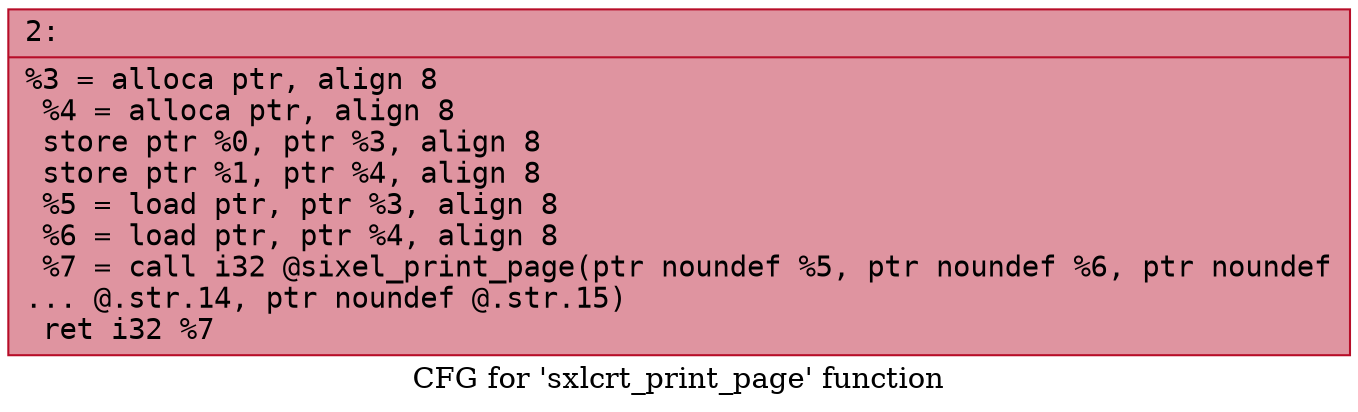 digraph "CFG for 'sxlcrt_print_page' function" {
	label="CFG for 'sxlcrt_print_page' function";

	Node0x6000001a5ea0 [shape=record,color="#b70d28ff", style=filled, fillcolor="#b70d2870" fontname="Courier",label="{2:\l|  %3 = alloca ptr, align 8\l  %4 = alloca ptr, align 8\l  store ptr %0, ptr %3, align 8\l  store ptr %1, ptr %4, align 8\l  %5 = load ptr, ptr %3, align 8\l  %6 = load ptr, ptr %4, align 8\l  %7 = call i32 @sixel_print_page(ptr noundef %5, ptr noundef %6, ptr noundef\l... @.str.14, ptr noundef @.str.15)\l  ret i32 %7\l}"];
}
